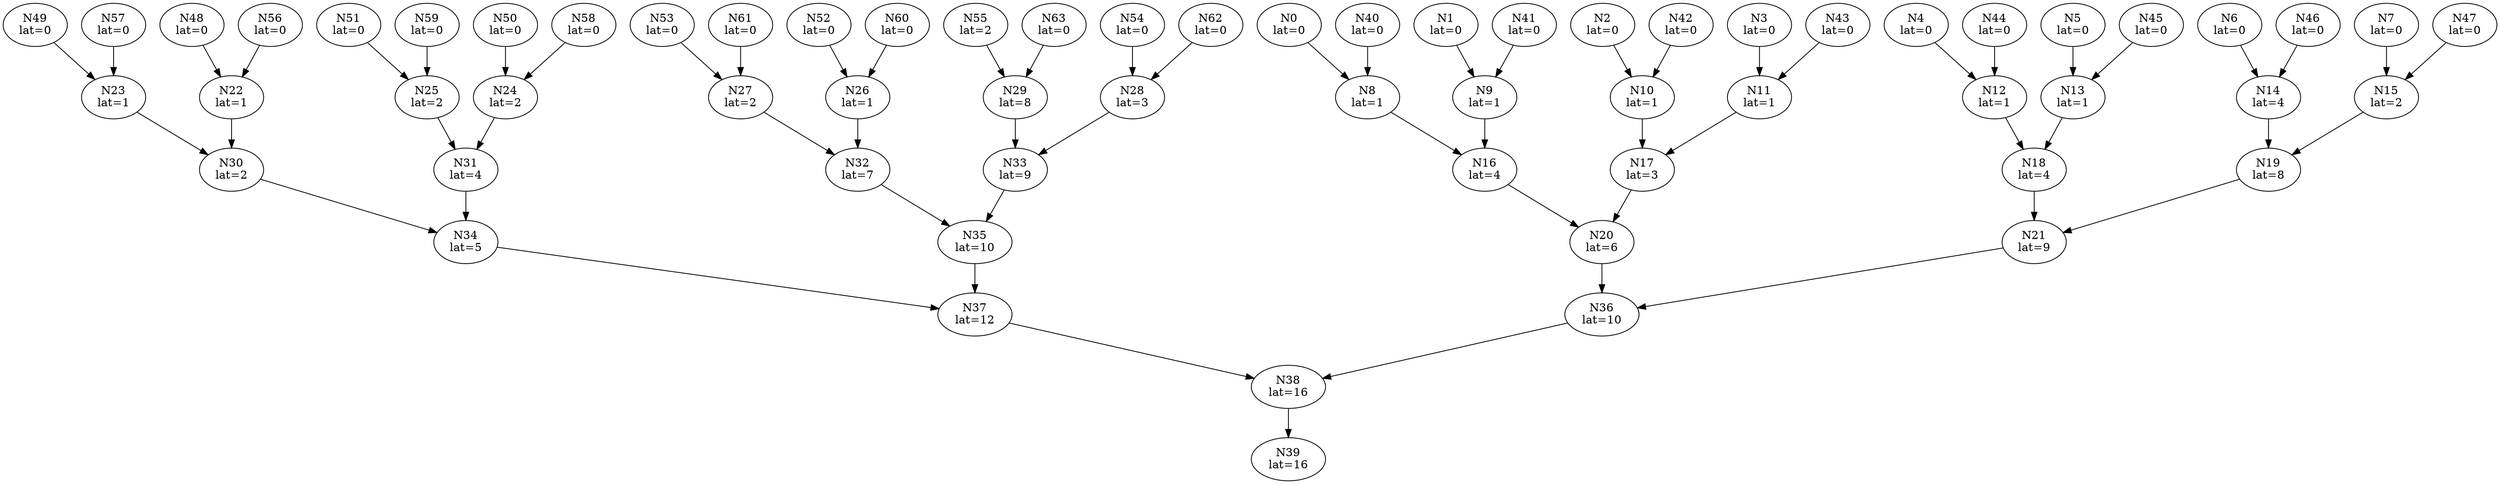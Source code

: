 Digraph G {
"N0"[label = "\N\nlat=0"];
"N1"[label = "\N\nlat=0"];
"N2"[label = "\N\nlat=0"];
"N3"[label = "\N\nlat=0"];
"N4"[label = "\N\nlat=0"];
"N5"[label = "\N\nlat=0"];
"N6"[label = "\N\nlat=0"];
"N7"[label = "\N\nlat=0"];
"N40"[label = "\N\nlat=0"];
"N41"[label = "\N\nlat=0"];
"N42"[label = "\N\nlat=0"];
"N43"[label = "\N\nlat=0"];
"N44"[label = "\N\nlat=0"];
"N45"[label = "\N\nlat=0"];
"N46"[label = "\N\nlat=0"];
"N47"[label = "\N\nlat=0"];
"N48"[label = "\N\nlat=0"];
"N49"[label = "\N\nlat=0"];
"N50"[label = "\N\nlat=0"];
"N51"[label = "\N\nlat=0"];
"N52"[label = "\N\nlat=0"];
"N53"[label = "\N\nlat=0"];
"N54"[label = "\N\nlat=0"];
"N55"[label = "\N\nlat=2"];
"N56"[label = "\N\nlat=0"];
"N57"[label = "\N\nlat=0"];
"N58"[label = "\N\nlat=0"];
"N59"[label = "\N\nlat=0"];
"N60"[label = "\N\nlat=0"];
"N61"[label = "\N\nlat=0"];
"N62"[label = "\N\nlat=0"];
"N63"[label = "\N\nlat=0"];
"N39"[label = "\N\nlat=16"];
"N38"->"N39"
"N8"[label = "\N\nlat=1"];
"N0"->"N8";
"N40"->"N8";
"N9"[label = "\N\nlat=1"];
"N1"->"N9";
"N41"->"N9";
"N10"[label = "\N\nlat=1"];
"N2"->"N10";
"N42"->"N10";
"N11"[label = "\N\nlat=1"];
"N3"->"N11";
"N43"->"N11";
"N12"[label = "\N\nlat=1"];
"N4"->"N12";
"N44"->"N12";
"N13"[label = "\N\nlat=1"];
"N5"->"N13";
"N45"->"N13";
"N14"[label = "\N\nlat=4"];
"N6"->"N14";
"N46"->"N14";
"N15"[label = "\N\nlat=2"];
"N7"->"N15";
"N47"->"N15";
"N16"[label = "\N\nlat=4"];
"N8"->"N16";
"N9"->"N16";
"N17"[label = "\N\nlat=3"];
"N10"->"N17";
"N11"->"N17";
"N18"[label = "\N\nlat=4"];
"N12"->"N18";
"N13"->"N18";
"N19"[label = "\N\nlat=8"];
"N14"->"N19";
"N15"->"N19";
"N20"[label = "\N\nlat=6"];
"N16"->"N20";
"N17"->"N20";
"N21"[label = "\N\nlat=9"];
"N18"->"N21";
"N19"->"N21";
"N22"[label = "\N\nlat=1"];
"N48"->"N22";
"N56"->"N22";
"N23"[label = "\N\nlat=1"];
"N49"->"N23";
"N57"->"N23";
"N24"[label = "\N\nlat=2"];
"N50"->"N24";
"N58"->"N24";
"N25"[label = "\N\nlat=2"];
"N51"->"N25";
"N59"->"N25";
"N26"[label = "\N\nlat=1"];
"N52"->"N26";
"N60"->"N26";
"N27"[label = "\N\nlat=2"];
"N53"->"N27";
"N61"->"N27";
"N28"[label = "\N\nlat=3"];
"N54"->"N28";
"N62"->"N28";
"N29"[label = "\N\nlat=8"];
"N55"->"N29";
"N63"->"N29";
"N30"[label = "\N\nlat=2"];
"N22"->"N30";
"N23"->"N30";
"N31"[label = "\N\nlat=4"];
"N24"->"N31";
"N25"->"N31";
"N32"[label = "\N\nlat=7"];
"N26"->"N32";
"N27"->"N32";
"N33"[label = "\N\nlat=9"];
"N28"->"N33";
"N29"->"N33";
"N34"[label = "\N\nlat=5"];
"N30"->"N34";
"N31"->"N34";
"N35"[label = "\N\nlat=10"];
"N32"->"N35";
"N33"->"N35";
"N36"[label = "\N\nlat=10"];
"N20"->"N36";
"N21"->"N36";
"N37"[label = "\N\nlat=12"];
"N34"->"N37";
"N35"->"N37";
"N38"[label = "\N\nlat=16"];
"N36"->"N38";
"N37"->"N38";
}
